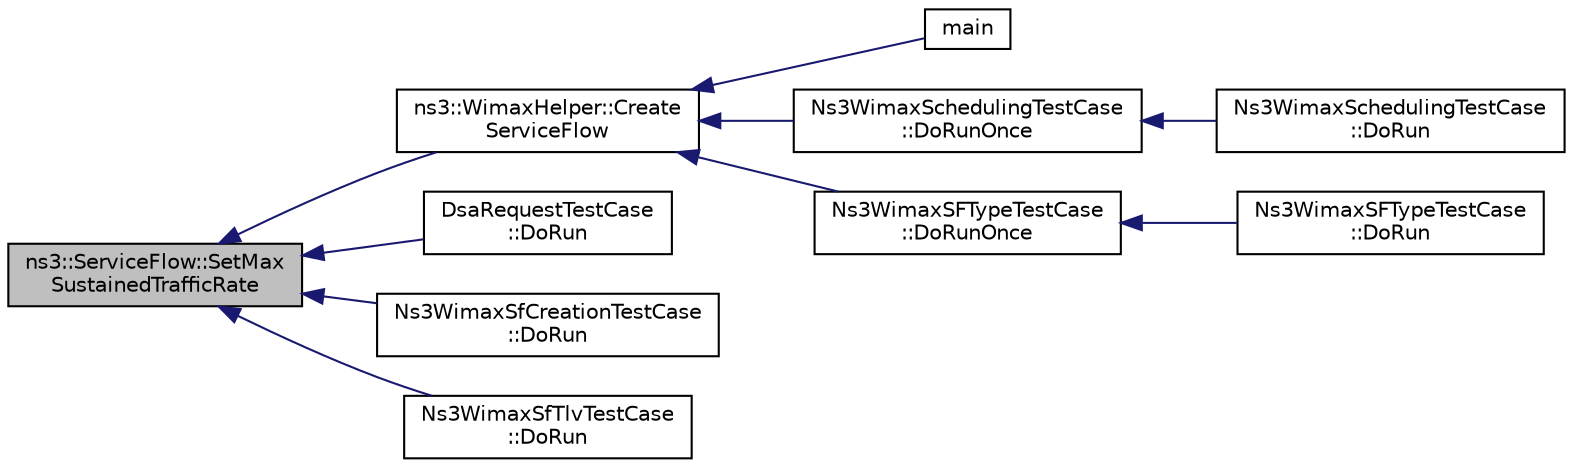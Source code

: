 digraph "ns3::ServiceFlow::SetMaxSustainedTrafficRate"
{
  edge [fontname="Helvetica",fontsize="10",labelfontname="Helvetica",labelfontsize="10"];
  node [fontname="Helvetica",fontsize="10",shape=record];
  rankdir="LR";
  Node1 [label="ns3::ServiceFlow::SetMax\lSustainedTrafficRate",height=0.2,width=0.4,color="black", fillcolor="grey75", style="filled", fontcolor="black"];
  Node1 -> Node2 [dir="back",color="midnightblue",fontsize="10",style="solid"];
  Node2 [label="ns3::WimaxHelper::Create\lServiceFlow",height=0.2,width=0.4,color="black", fillcolor="white", style="filled",URL="$de/d08/classns3_1_1WimaxHelper.html#aed0c1ffdcd62234c14965f899efc88c1",tooltip="Creates a transport service flow. "];
  Node2 -> Node3 [dir="back",color="midnightblue",fontsize="10",style="solid"];
  Node3 [label="main",height=0.2,width=0.4,color="black", fillcolor="white", style="filled",URL="$d2/d7f/wimax-ipv4_8cc.html#a0ddf1224851353fc92bfbff6f499fa97"];
  Node2 -> Node4 [dir="back",color="midnightblue",fontsize="10",style="solid"];
  Node4 [label="Ns3WimaxSchedulingTestCase\l::DoRunOnce",height=0.2,width=0.4,color="black", fillcolor="white", style="filled",URL="$d3/d17/classNs3WimaxSchedulingTestCase.html#aad78c43ab4763cf03d3da38910f84977"];
  Node4 -> Node5 [dir="back",color="midnightblue",fontsize="10",style="solid"];
  Node5 [label="Ns3WimaxSchedulingTestCase\l::DoRun",height=0.2,width=0.4,color="black", fillcolor="white", style="filled",URL="$d3/d17/classNs3WimaxSchedulingTestCase.html#a4fa22645a5d9c5b1fdde467b522d3d26",tooltip="Implementation to actually run this TestCase. "];
  Node2 -> Node6 [dir="back",color="midnightblue",fontsize="10",style="solid"];
  Node6 [label="Ns3WimaxSFTypeTestCase\l::DoRunOnce",height=0.2,width=0.4,color="black", fillcolor="white", style="filled",URL="$de/d94/classNs3WimaxSFTypeTestCase.html#abb7c555fc0a6ff152bf0d47ac567d62d"];
  Node6 -> Node7 [dir="back",color="midnightblue",fontsize="10",style="solid"];
  Node7 [label="Ns3WimaxSFTypeTestCase\l::DoRun",height=0.2,width=0.4,color="black", fillcolor="white", style="filled",URL="$de/d94/classNs3WimaxSFTypeTestCase.html#a718e915575ebf4e0f3e90d5330fe6771",tooltip="Implementation to actually run this TestCase. "];
  Node1 -> Node8 [dir="back",color="midnightblue",fontsize="10",style="solid"];
  Node8 [label="DsaRequestTestCase\l::DoRun",height=0.2,width=0.4,color="black", fillcolor="white", style="filled",URL="$de/da9/classDsaRequestTestCase.html#a03d674bc8be475390afde9769e45199c",tooltip="Implementation to actually run this TestCase. "];
  Node1 -> Node9 [dir="back",color="midnightblue",fontsize="10",style="solid"];
  Node9 [label="Ns3WimaxSfCreationTestCase\l::DoRun",height=0.2,width=0.4,color="black", fillcolor="white", style="filled",URL="$d1/d9d/classNs3WimaxSfCreationTestCase.html#a423b3bbb2ddf0149546bd74c5d8ffc42",tooltip="Implementation to actually run this TestCase. "];
  Node1 -> Node10 [dir="back",color="midnightblue",fontsize="10",style="solid"];
  Node10 [label="Ns3WimaxSfTlvTestCase\l::DoRun",height=0.2,width=0.4,color="black", fillcolor="white", style="filled",URL="$d2/d1f/classNs3WimaxSfTlvTestCase.html#a7133476eea0e8ec72406f996e5990c68",tooltip="Implementation to actually run this TestCase. "];
}
